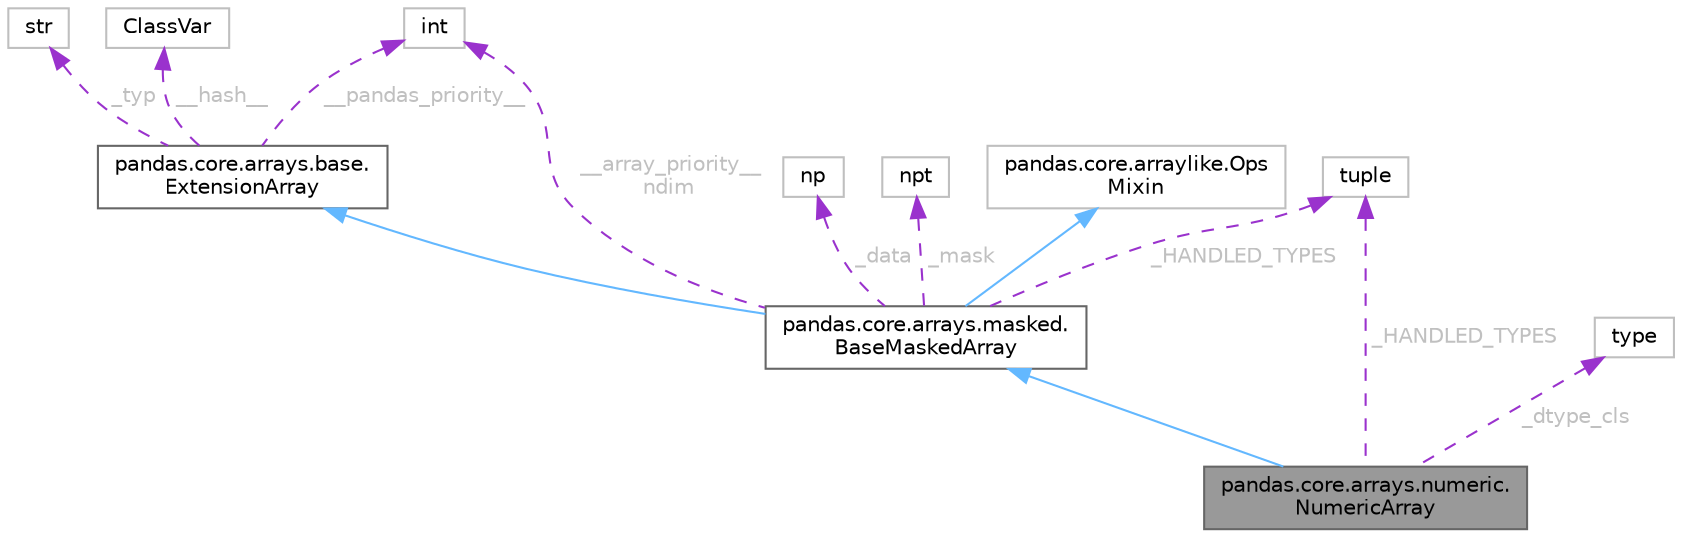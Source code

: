 digraph "pandas.core.arrays.numeric.NumericArray"
{
 // LATEX_PDF_SIZE
  bgcolor="transparent";
  edge [fontname=Helvetica,fontsize=10,labelfontname=Helvetica,labelfontsize=10];
  node [fontname=Helvetica,fontsize=10,shape=box,height=0.2,width=0.4];
  Node1 [id="Node000001",label="pandas.core.arrays.numeric.\lNumericArray",height=0.2,width=0.4,color="gray40", fillcolor="grey60", style="filled", fontcolor="black",tooltip=" "];
  Node2 -> Node1 [id="edge13_Node000001_Node000002",dir="back",color="steelblue1",style="solid",tooltip=" "];
  Node2 [id="Node000002",label="pandas.core.arrays.masked.\lBaseMaskedArray",height=0.2,width=0.4,color="gray40", fillcolor="white", style="filled",URL="$dc/d63/classpandas_1_1core_1_1arrays_1_1masked_1_1BaseMaskedArray.html",tooltip=" "];
  Node3 -> Node2 [id="edge14_Node000002_Node000003",dir="back",color="steelblue1",style="solid",tooltip=" "];
  Node3 [id="Node000003",label="pandas.core.arraylike.Ops\lMixin",height=0.2,width=0.4,color="grey75", fillcolor="white", style="filled",URL="$da/d26/classpandas_1_1core_1_1arraylike_1_1OpsMixin.html",tooltip=" "];
  Node4 -> Node2 [id="edge15_Node000002_Node000004",dir="back",color="steelblue1",style="solid",tooltip=" "];
  Node4 [id="Node000004",label="pandas.core.arrays.base.\lExtensionArray",height=0.2,width=0.4,color="gray40", fillcolor="white", style="filled",URL="$d4/dd3/classpandas_1_1core_1_1arrays_1_1base_1_1ExtensionArray.html",tooltip=" "];
  Node5 -> Node4 [id="edge16_Node000004_Node000005",dir="back",color="darkorchid3",style="dashed",tooltip=" ",label=" _typ",fontcolor="grey" ];
  Node5 [id="Node000005",label="str",height=0.2,width=0.4,color="grey75", fillcolor="white", style="filled",tooltip=" "];
  Node6 -> Node4 [id="edge17_Node000004_Node000006",dir="back",color="darkorchid3",style="dashed",tooltip=" ",label=" __pandas_priority__",fontcolor="grey" ];
  Node6 [id="Node000006",label="int",height=0.2,width=0.4,color="grey75", fillcolor="white", style="filled",tooltip=" "];
  Node7 -> Node4 [id="edge18_Node000004_Node000007",dir="back",color="darkorchid3",style="dashed",tooltip=" ",label=" __hash__",fontcolor="grey" ];
  Node7 [id="Node000007",label="ClassVar",height=0.2,width=0.4,color="grey75", fillcolor="white", style="filled",tooltip=" "];
  Node8 -> Node2 [id="edge19_Node000002_Node000008",dir="back",color="darkorchid3",style="dashed",tooltip=" ",label=" _data",fontcolor="grey" ];
  Node8 [id="Node000008",label="np",height=0.2,width=0.4,color="grey75", fillcolor="white", style="filled",tooltip=" "];
  Node9 -> Node2 [id="edge20_Node000002_Node000009",dir="back",color="darkorchid3",style="dashed",tooltip=" ",label=" _mask",fontcolor="grey" ];
  Node9 [id="Node000009",label="npt",height=0.2,width=0.4,color="grey75", fillcolor="white", style="filled",tooltip=" "];
  Node6 -> Node2 [id="edge21_Node000002_Node000006",dir="back",color="darkorchid3",style="dashed",tooltip=" ",label=" __array_priority__\nndim",fontcolor="grey" ];
  Node10 -> Node2 [id="edge22_Node000002_Node000010",dir="back",color="darkorchid3",style="dashed",tooltip=" ",label=" _HANDLED_TYPES",fontcolor="grey" ];
  Node10 [id="Node000010",label="tuple",height=0.2,width=0.4,color="grey75", fillcolor="white", style="filled",tooltip=" "];
  Node11 -> Node1 [id="edge23_Node000001_Node000011",dir="back",color="darkorchid3",style="dashed",tooltip=" ",label=" _dtype_cls",fontcolor="grey" ];
  Node11 [id="Node000011",label="type",height=0.2,width=0.4,color="grey75", fillcolor="white", style="filled",tooltip=" "];
  Node10 -> Node1 [id="edge24_Node000001_Node000010",dir="back",color="darkorchid3",style="dashed",tooltip=" ",label=" _HANDLED_TYPES",fontcolor="grey" ];
}
